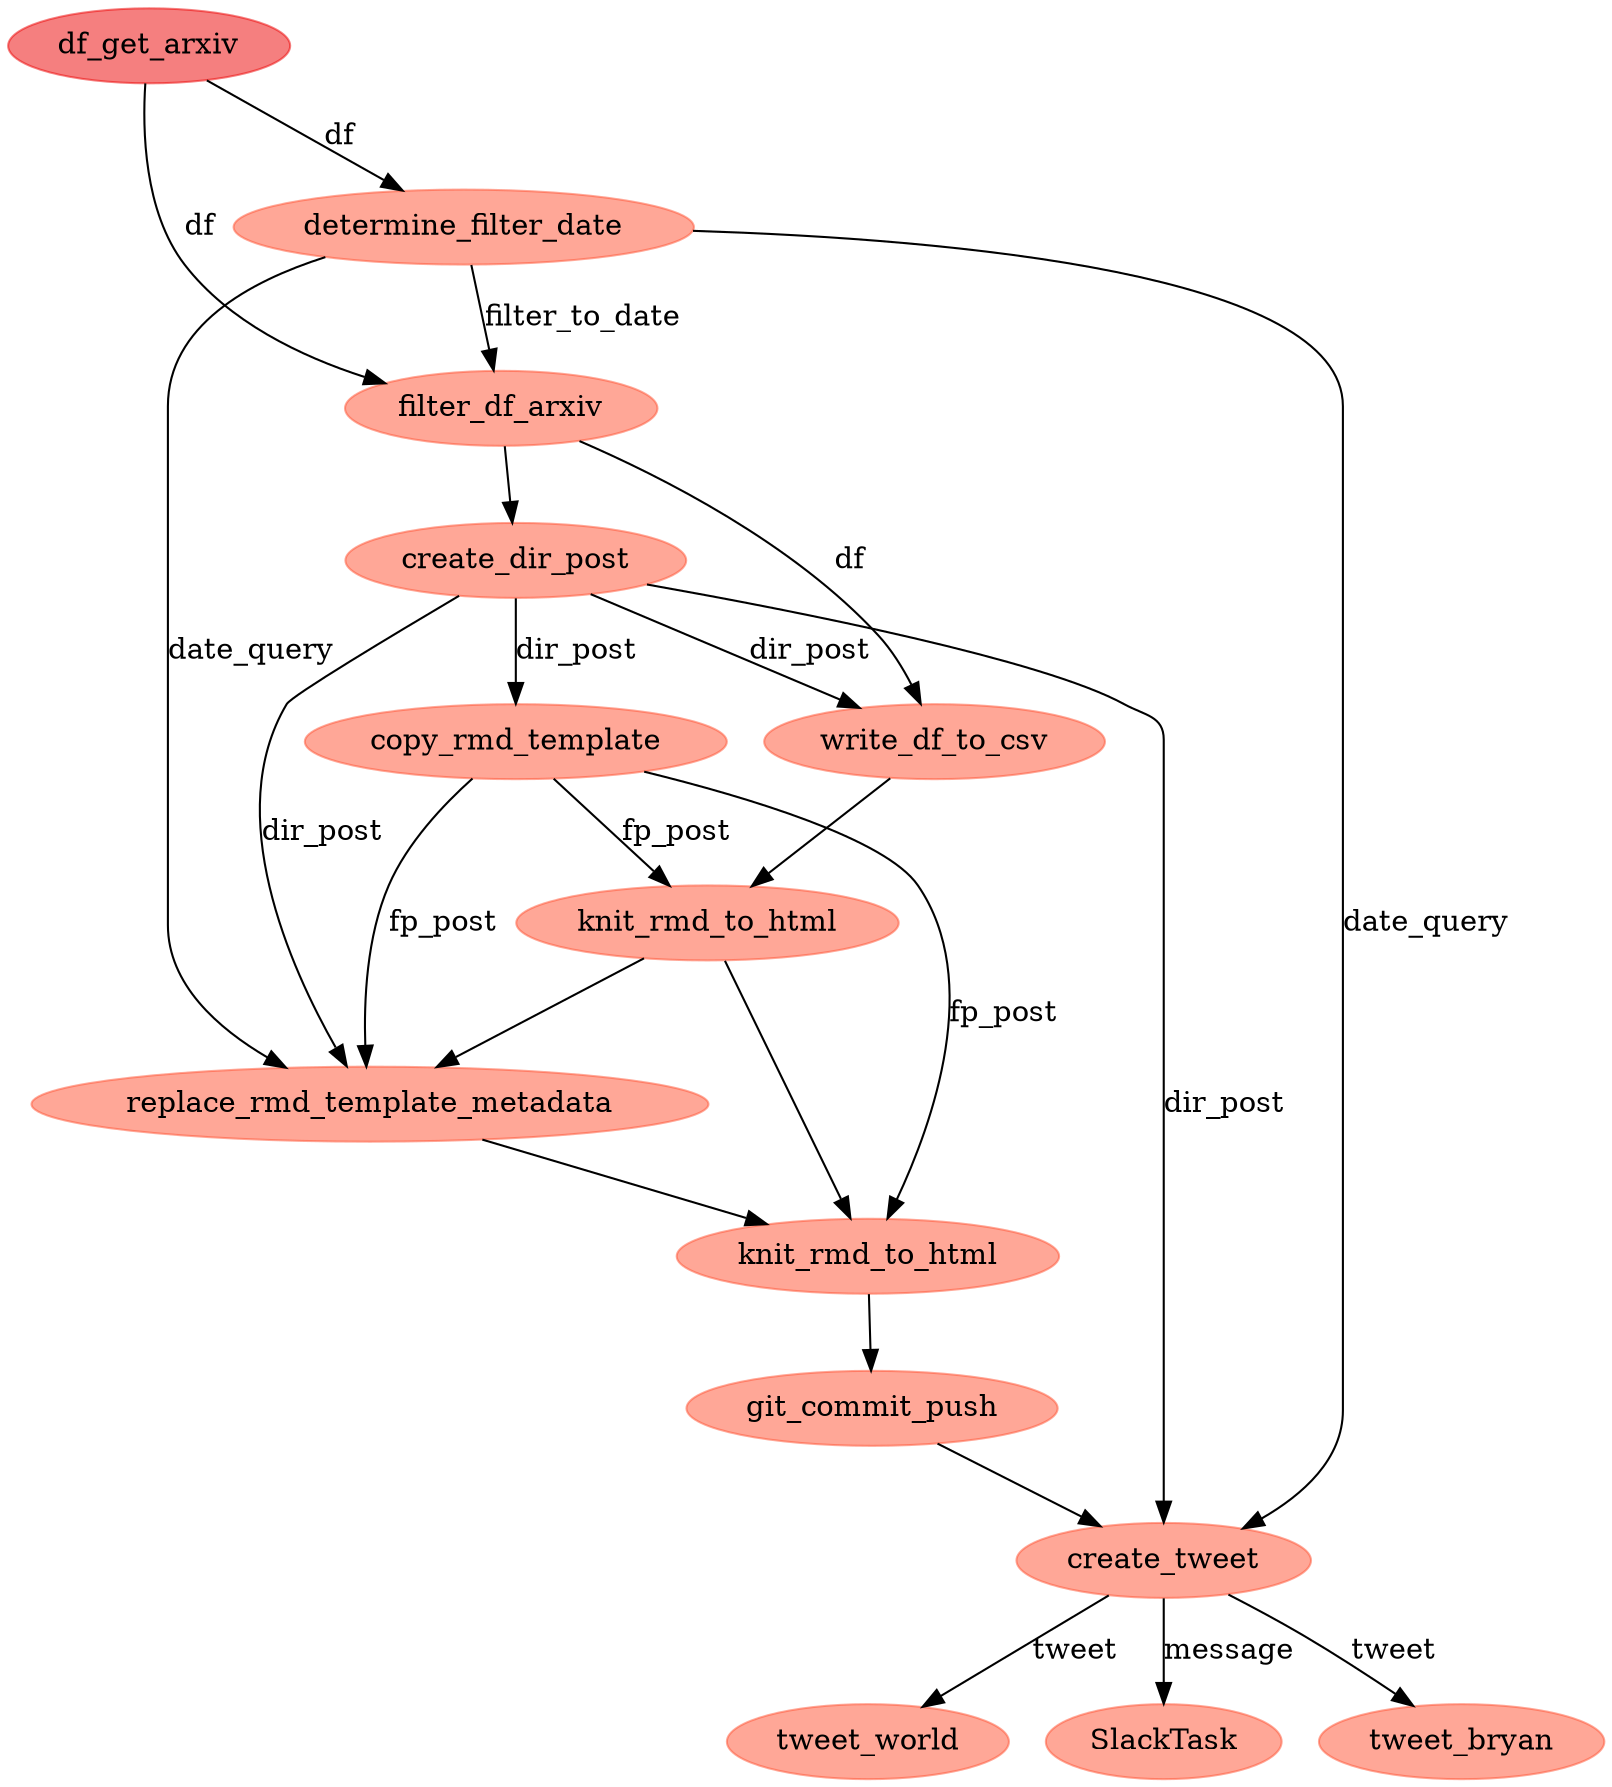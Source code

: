 digraph {
	4736907600 [label=tweet_world color="#ff513180" colorscheme=svg shape=ellipse style=filled]
	4736907984 [label=SlackTask color="#ff513180" colorscheme=svg shape=ellipse style=filled]
	4736822736 [label=df_get_arxiv color="#eb000080" colorscheme=svg shape=ellipse style=filled]
	4736822288 [label=determine_filter_date color="#ff513180" colorscheme=svg shape=ellipse style=filled]
	4736884816 [label=create_dir_post color="#ff513180" colorscheme=svg shape=ellipse style=filled]
	4736885328 [label=write_df_to_csv color="#ff513180" colorscheme=svg shape=ellipse style=filled]
	4736822480 [label=filter_df_arxiv color="#ff513180" colorscheme=svg shape=ellipse style=filled]
	4736886288 [label=copy_rmd_template color="#ff513180" colorscheme=svg shape=ellipse style=filled]
	4736886544 [label=knit_rmd_to_html color="#ff513180" colorscheme=svg shape=ellipse style=filled]
	4736887248 [label=replace_rmd_template_metadata color="#ff513180" colorscheme=svg shape=ellipse style=filled]
	4736888464 [label=knit_rmd_to_html color="#ff513180" colorscheme=svg shape=ellipse style=filled]
	4736905808 [label=git_commit_push color="#ff513180" colorscheme=svg shape=ellipse style=filled]
	4736906448 [label=create_tweet color="#ff513180" colorscheme=svg shape=ellipse style=filled]
	4736907344 [label=tweet_bryan color="#ff513180" colorscheme=svg shape=ellipse style=filled]
	4736906448 -> 4736907984 [label=message]
	4736822736 -> 4736822480 [label=df]
	4736822480 -> 4736885328 [label=df]
	4736822288 -> 4736887248 [label=date_query]
	4736822288 -> 4736906448 [label=date_query]
	4736888464 -> 4736905808
	4736885328 -> 4736886544
	4736886288 -> 4736887248 [label=fp_post]
	4736886544 -> 4736887248
	4736887248 -> 4736888464
	4736884816 -> 4736886288 [label=dir_post]
	4736884816 -> 4736906448 [label=dir_post]
	4736906448 -> 4736907344 [label=tweet]
	4736906448 -> 4736907600 [label=tweet]
	4736822736 -> 4736822288 [label=df]
	4736822480 -> 4736884816
	4736886288 -> 4736886544 [label=fp_post]
	4736822288 -> 4736822480 [label=filter_to_date]
	4736886288 -> 4736888464 [label=fp_post]
	4736886544 -> 4736888464
	4736884816 -> 4736885328 [label=dir_post]
	4736905808 -> 4736906448
	4736884816 -> 4736887248 [label=dir_post]
}
